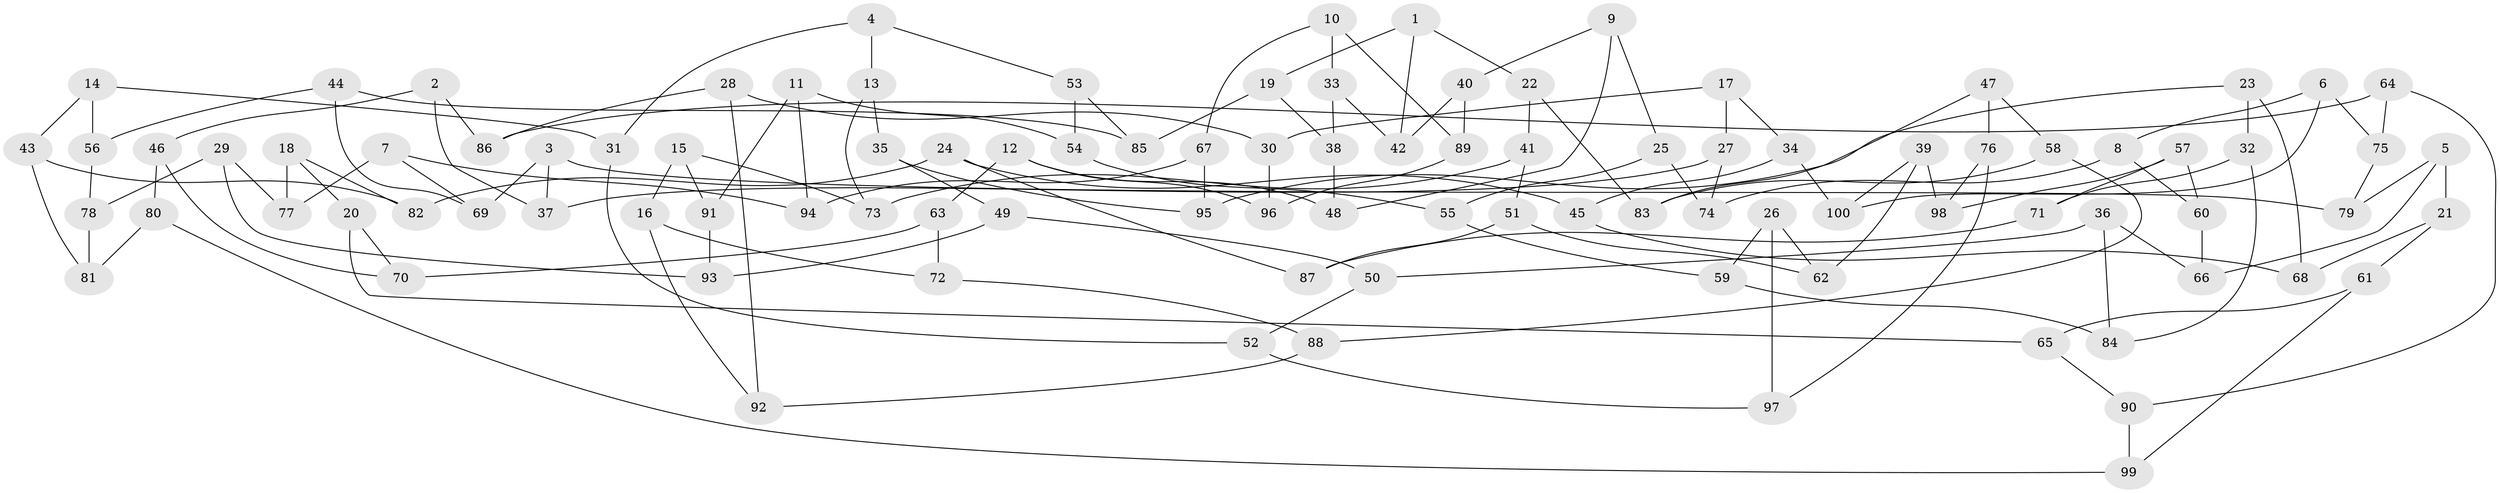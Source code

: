 // Generated by graph-tools (version 1.1) at 2025/11/02/21/25 10:11:15]
// undirected, 100 vertices, 150 edges
graph export_dot {
graph [start="1"]
  node [color=gray90,style=filled];
  1;
  2;
  3;
  4;
  5;
  6;
  7;
  8;
  9;
  10;
  11;
  12;
  13;
  14;
  15;
  16;
  17;
  18;
  19;
  20;
  21;
  22;
  23;
  24;
  25;
  26;
  27;
  28;
  29;
  30;
  31;
  32;
  33;
  34;
  35;
  36;
  37;
  38;
  39;
  40;
  41;
  42;
  43;
  44;
  45;
  46;
  47;
  48;
  49;
  50;
  51;
  52;
  53;
  54;
  55;
  56;
  57;
  58;
  59;
  60;
  61;
  62;
  63;
  64;
  65;
  66;
  67;
  68;
  69;
  70;
  71;
  72;
  73;
  74;
  75;
  76;
  77;
  78;
  79;
  80;
  81;
  82;
  83;
  84;
  85;
  86;
  87;
  88;
  89;
  90;
  91;
  92;
  93;
  94;
  95;
  96;
  97;
  98;
  99;
  100;
  1 -- 19;
  1 -- 42;
  1 -- 22;
  2 -- 86;
  2 -- 46;
  2 -- 37;
  3 -- 79;
  3 -- 37;
  3 -- 69;
  4 -- 31;
  4 -- 53;
  4 -- 13;
  5 -- 66;
  5 -- 79;
  5 -- 21;
  6 -- 8;
  6 -- 100;
  6 -- 75;
  7 -- 77;
  7 -- 69;
  7 -- 94;
  8 -- 74;
  8 -- 60;
  9 -- 25;
  9 -- 48;
  9 -- 40;
  10 -- 89;
  10 -- 67;
  10 -- 33;
  11 -- 54;
  11 -- 91;
  11 -- 94;
  12 -- 63;
  12 -- 96;
  12 -- 48;
  13 -- 35;
  13 -- 73;
  14 -- 56;
  14 -- 31;
  14 -- 43;
  15 -- 73;
  15 -- 91;
  15 -- 16;
  16 -- 92;
  16 -- 72;
  17 -- 27;
  17 -- 30;
  17 -- 34;
  18 -- 20;
  18 -- 77;
  18 -- 82;
  19 -- 85;
  19 -- 38;
  20 -- 70;
  20 -- 65;
  21 -- 68;
  21 -- 61;
  22 -- 41;
  22 -- 83;
  23 -- 68;
  23 -- 32;
  23 -- 95;
  24 -- 87;
  24 -- 45;
  24 -- 82;
  25 -- 74;
  25 -- 55;
  26 -- 62;
  26 -- 97;
  26 -- 59;
  27 -- 37;
  27 -- 74;
  28 -- 92;
  28 -- 86;
  28 -- 30;
  29 -- 78;
  29 -- 93;
  29 -- 77;
  30 -- 96;
  31 -- 52;
  32 -- 84;
  32 -- 71;
  33 -- 38;
  33 -- 42;
  34 -- 45;
  34 -- 100;
  35 -- 49;
  35 -- 95;
  36 -- 84;
  36 -- 50;
  36 -- 66;
  38 -- 48;
  39 -- 100;
  39 -- 62;
  39 -- 98;
  40 -- 89;
  40 -- 42;
  41 -- 73;
  41 -- 51;
  43 -- 82;
  43 -- 81;
  44 -- 85;
  44 -- 56;
  44 -- 69;
  45 -- 68;
  46 -- 70;
  46 -- 80;
  47 -- 76;
  47 -- 58;
  47 -- 83;
  49 -- 93;
  49 -- 50;
  50 -- 52;
  51 -- 87;
  51 -- 62;
  52 -- 97;
  53 -- 85;
  53 -- 54;
  54 -- 55;
  55 -- 59;
  56 -- 78;
  57 -- 98;
  57 -- 71;
  57 -- 60;
  58 -- 88;
  58 -- 83;
  59 -- 84;
  60 -- 66;
  61 -- 65;
  61 -- 99;
  63 -- 72;
  63 -- 70;
  64 -- 86;
  64 -- 75;
  64 -- 90;
  65 -- 90;
  67 -- 95;
  67 -- 94;
  71 -- 87;
  72 -- 88;
  75 -- 79;
  76 -- 97;
  76 -- 98;
  78 -- 81;
  80 -- 81;
  80 -- 99;
  88 -- 92;
  89 -- 96;
  90 -- 99;
  91 -- 93;
}
